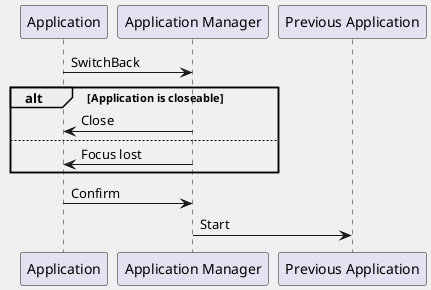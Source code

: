 @startuml
skinparam BackgroundColor F0F0F0
participant "Application" as app
participant "Application Manager" as appmgr
participant "Previous Application" as prev

app -> appmgr: SwitchBack

alt Application is closeable
    appmgr -> app: Close
else
    appmgr -> app: Focus lost
end

app -> appmgr: Confirm

appmgr -> prev: Start

@enduml
